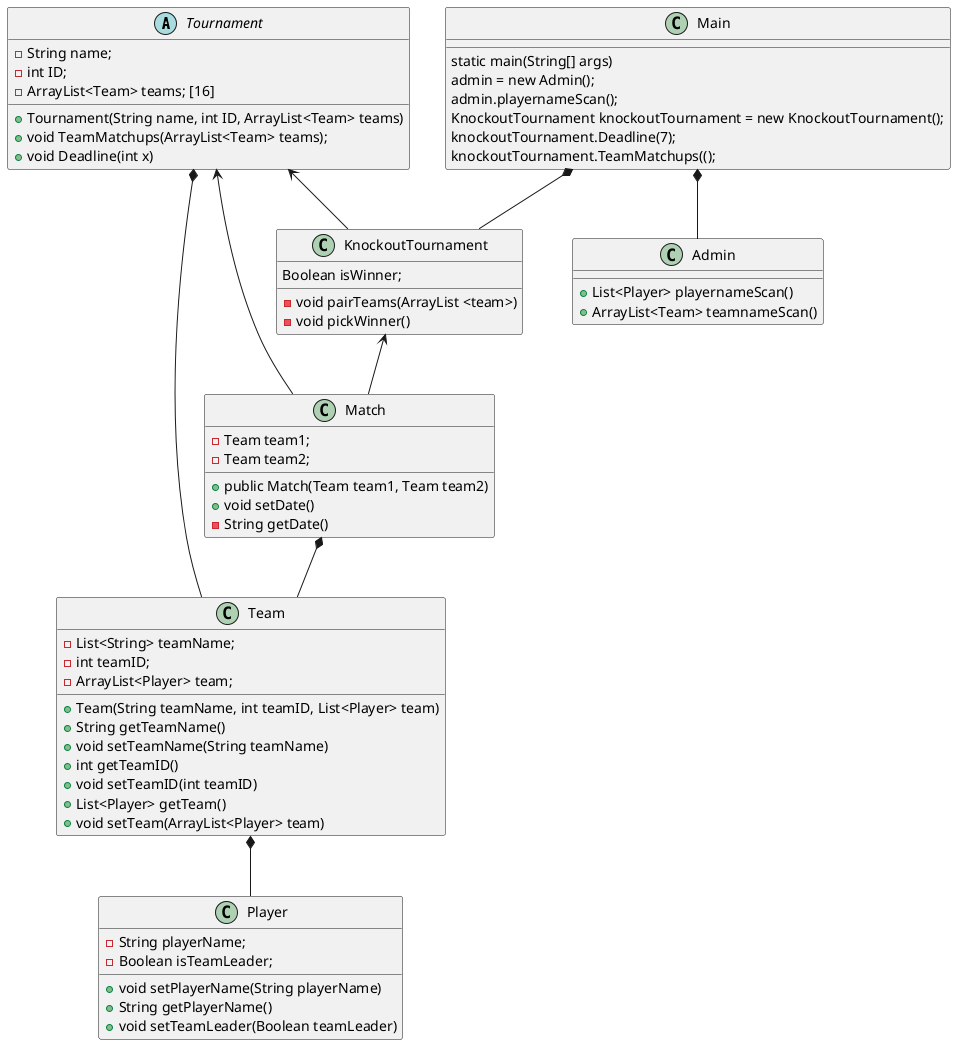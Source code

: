 @startuml
'https://plantuml.com/class-diagram

Tournament<--KnockoutTournament
Team*--Player
Tournament*--Team
Main*--KnockoutTournament
KnockoutTournament<-- Match
Tournament<-- Match
Main*-- Admin
Match*--Team
class Player{
- String playerName;
 -Boolean isTeamLeader;
 +void setPlayerName(String playerName)
 +String getPlayerName()
 +void setTeamLeader(Boolean teamLeader)

}

class Team{
-List<String> teamName;
-int teamID;
-ArrayList<Player> team;
+Team(String teamName, int teamID, List<Player> team)
+String getTeamName()
+void setTeamName(String teamName)
+int getTeamID()
+void setTeamID(int teamID)
 +List<Player> getTeam()
 +void setTeam(ArrayList<Player> team)
}

abstract class Tournament {
-String name;
-int ID;
-ArrayList<Team> teams; [16]
+Tournament(String name, int ID, ArrayList<Team> teams)
+ void TeamMatchups(ArrayList<Team> teams);
 +void Deadline(int x)


}

class KnockoutTournament {
Boolean isWinner;
- void pairTeams(ArrayList <team>)
-void pickWinner()
}

class Admin {
+List<Player> playernameScan()
+ ArrayList<Team> teamnameScan()
}

class Main{

static main(String[] args)
 admin = new Admin();
 admin.playernameScan();
 KnockoutTournament knockoutTournament = new KnockoutTournament();
 knockoutTournament.Deadline(7);
 knockoutTournament.TeamMatchups(();

}

class Match {
  -Team team1;
  -Team team2;
 + public Match(Team team1, Team team2)
 +void setDate()
 -String getDate()

}
@enduml